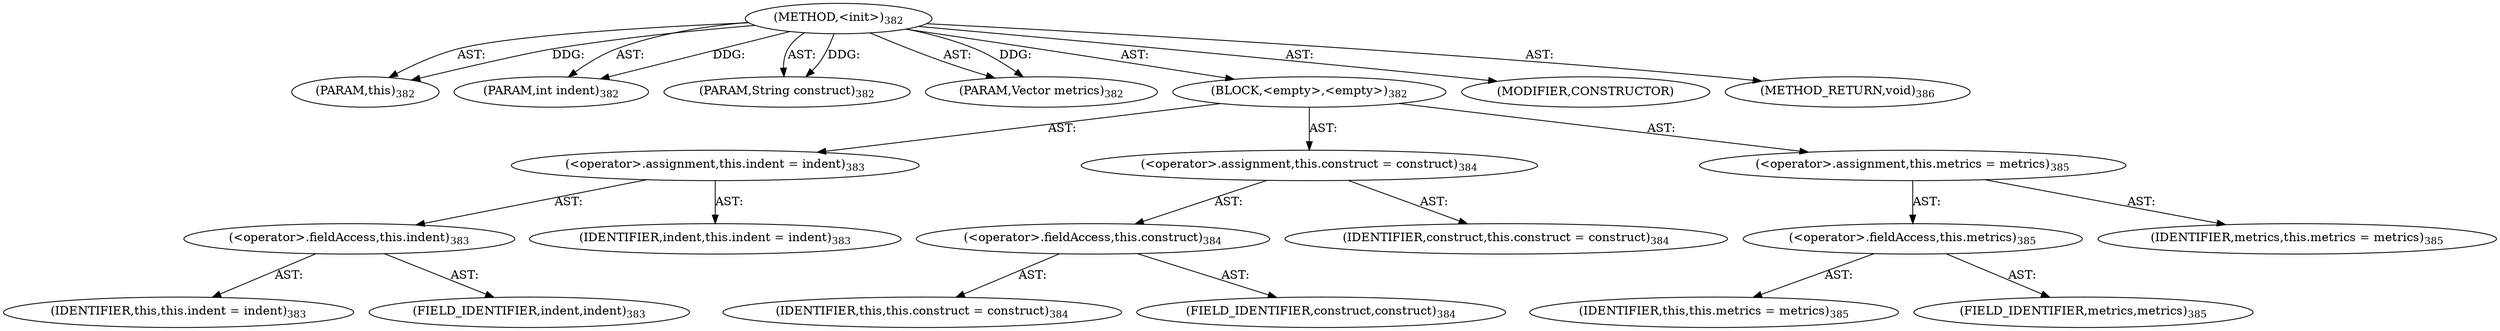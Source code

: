digraph "&lt;init&gt;" {  
"111669149711" [label = <(METHOD,&lt;init&gt;)<SUB>382</SUB>> ]
"115964116998" [label = <(PARAM,this)<SUB>382</SUB>> ]
"115964117018" [label = <(PARAM,int indent)<SUB>382</SUB>> ]
"115964117019" [label = <(PARAM,String construct)<SUB>382</SUB>> ]
"115964117020" [label = <(PARAM,Vector metrics)<SUB>382</SUB>> ]
"25769803820" [label = <(BLOCK,&lt;empty&gt;,&lt;empty&gt;)<SUB>382</SUB>> ]
"30064771280" [label = <(&lt;operator&gt;.assignment,this.indent = indent)<SUB>383</SUB>> ]
"30064771281" [label = <(&lt;operator&gt;.fieldAccess,this.indent)<SUB>383</SUB>> ]
"68719476745" [label = <(IDENTIFIER,this,this.indent = indent)<SUB>383</SUB>> ]
"55834574900" [label = <(FIELD_IDENTIFIER,indent,indent)<SUB>383</SUB>> ]
"68719476900" [label = <(IDENTIFIER,indent,this.indent = indent)<SUB>383</SUB>> ]
"30064771282" [label = <(&lt;operator&gt;.assignment,this.construct = construct)<SUB>384</SUB>> ]
"30064771283" [label = <(&lt;operator&gt;.fieldAccess,this.construct)<SUB>384</SUB>> ]
"68719476746" [label = <(IDENTIFIER,this,this.construct = construct)<SUB>384</SUB>> ]
"55834574901" [label = <(FIELD_IDENTIFIER,construct,construct)<SUB>384</SUB>> ]
"68719476901" [label = <(IDENTIFIER,construct,this.construct = construct)<SUB>384</SUB>> ]
"30064771284" [label = <(&lt;operator&gt;.assignment,this.metrics = metrics)<SUB>385</SUB>> ]
"30064771285" [label = <(&lt;operator&gt;.fieldAccess,this.metrics)<SUB>385</SUB>> ]
"68719476747" [label = <(IDENTIFIER,this,this.metrics = metrics)<SUB>385</SUB>> ]
"55834574902" [label = <(FIELD_IDENTIFIER,metrics,metrics)<SUB>385</SUB>> ]
"68719476902" [label = <(IDENTIFIER,metrics,this.metrics = metrics)<SUB>385</SUB>> ]
"133143986229" [label = <(MODIFIER,CONSTRUCTOR)> ]
"128849018895" [label = <(METHOD_RETURN,void)<SUB>386</SUB>> ]
  "111669149711" -> "115964116998"  [ label = "AST: "] 
  "111669149711" -> "115964117018"  [ label = "AST: "] 
  "111669149711" -> "115964117019"  [ label = "AST: "] 
  "111669149711" -> "115964117020"  [ label = "AST: "] 
  "111669149711" -> "25769803820"  [ label = "AST: "] 
  "111669149711" -> "133143986229"  [ label = "AST: "] 
  "111669149711" -> "128849018895"  [ label = "AST: "] 
  "25769803820" -> "30064771280"  [ label = "AST: "] 
  "25769803820" -> "30064771282"  [ label = "AST: "] 
  "25769803820" -> "30064771284"  [ label = "AST: "] 
  "30064771280" -> "30064771281"  [ label = "AST: "] 
  "30064771280" -> "68719476900"  [ label = "AST: "] 
  "30064771281" -> "68719476745"  [ label = "AST: "] 
  "30064771281" -> "55834574900"  [ label = "AST: "] 
  "30064771282" -> "30064771283"  [ label = "AST: "] 
  "30064771282" -> "68719476901"  [ label = "AST: "] 
  "30064771283" -> "68719476746"  [ label = "AST: "] 
  "30064771283" -> "55834574901"  [ label = "AST: "] 
  "30064771284" -> "30064771285"  [ label = "AST: "] 
  "30064771284" -> "68719476902"  [ label = "AST: "] 
  "30064771285" -> "68719476747"  [ label = "AST: "] 
  "30064771285" -> "55834574902"  [ label = "AST: "] 
  "111669149711" -> "115964116998"  [ label = "DDG: "] 
  "111669149711" -> "115964117018"  [ label = "DDG: "] 
  "111669149711" -> "115964117019"  [ label = "DDG: "] 
  "111669149711" -> "115964117020"  [ label = "DDG: "] 
}
